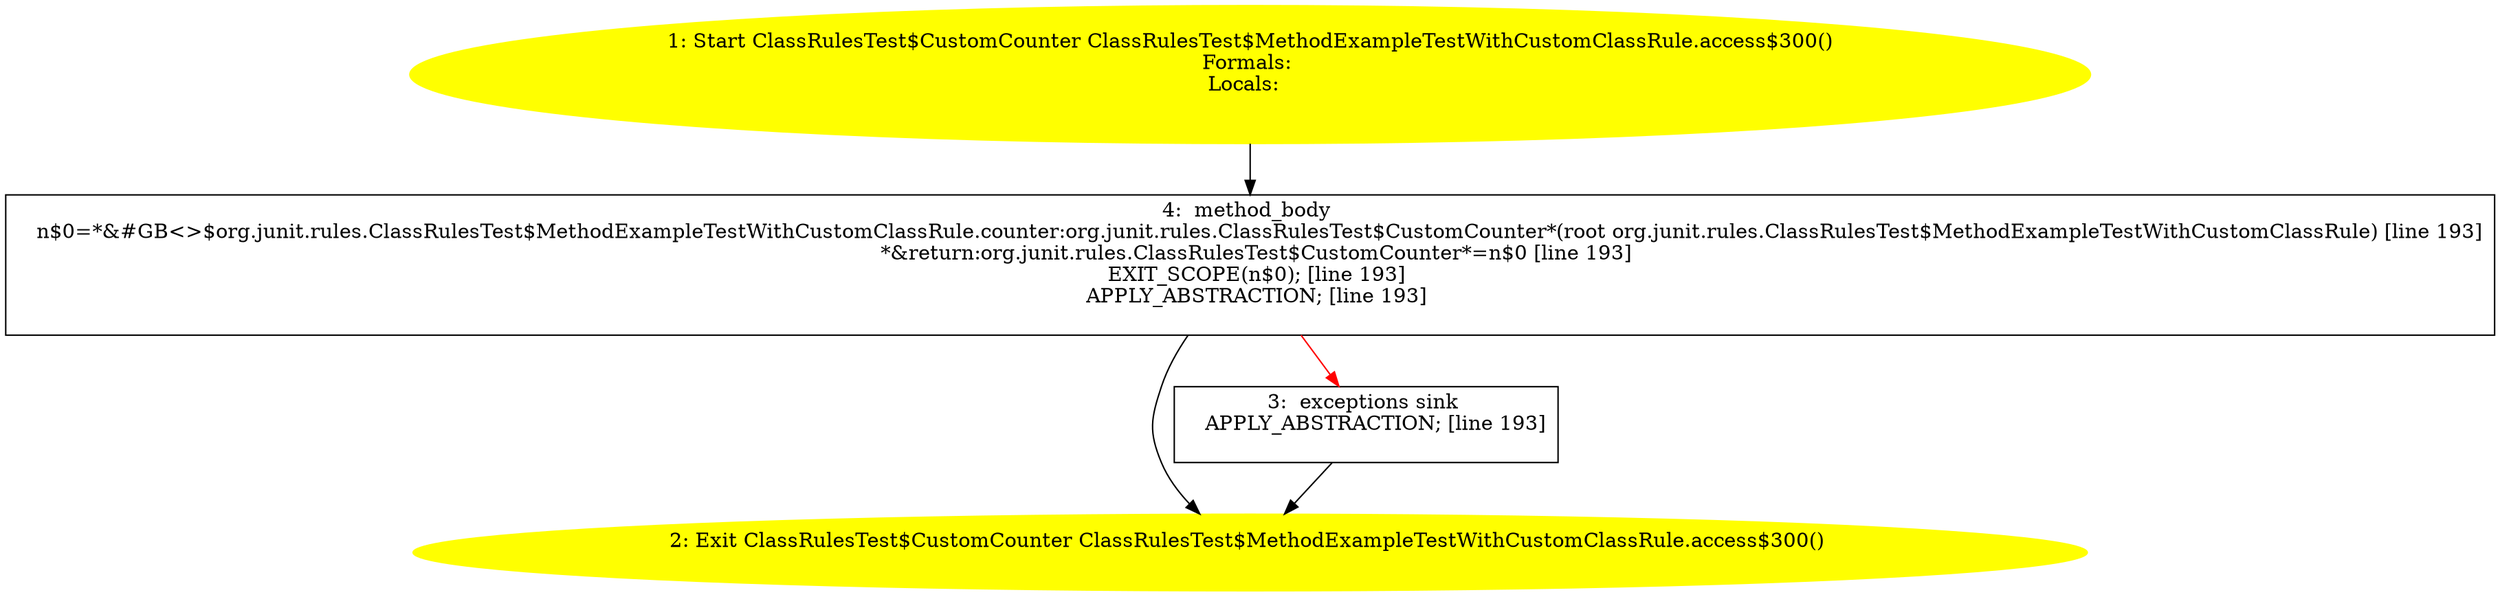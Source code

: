 /* @generated */
digraph cfg {
"org.junit.rules.ClassRulesTest$MethodExampleTestWithCustomClassRule.access$300():org.junit.rules.Cla.007f72b8b2dc3fcd15a30df10423d175_1" [label="1: Start ClassRulesTest$CustomCounter ClassRulesTest$MethodExampleTestWithCustomClassRule.access$300()\nFormals: \nLocals:  \n  " color=yellow style=filled]
	

	 "org.junit.rules.ClassRulesTest$MethodExampleTestWithCustomClassRule.access$300():org.junit.rules.Cla.007f72b8b2dc3fcd15a30df10423d175_1" -> "org.junit.rules.ClassRulesTest$MethodExampleTestWithCustomClassRule.access$300():org.junit.rules.Cla.007f72b8b2dc3fcd15a30df10423d175_4" ;
"org.junit.rules.ClassRulesTest$MethodExampleTestWithCustomClassRule.access$300():org.junit.rules.Cla.007f72b8b2dc3fcd15a30df10423d175_2" [label="2: Exit ClassRulesTest$CustomCounter ClassRulesTest$MethodExampleTestWithCustomClassRule.access$300() \n  " color=yellow style=filled]
	

"org.junit.rules.ClassRulesTest$MethodExampleTestWithCustomClassRule.access$300():org.junit.rules.Cla.007f72b8b2dc3fcd15a30df10423d175_3" [label="3:  exceptions sink \n   APPLY_ABSTRACTION; [line 193]\n " shape="box"]
	

	 "org.junit.rules.ClassRulesTest$MethodExampleTestWithCustomClassRule.access$300():org.junit.rules.Cla.007f72b8b2dc3fcd15a30df10423d175_3" -> "org.junit.rules.ClassRulesTest$MethodExampleTestWithCustomClassRule.access$300():org.junit.rules.Cla.007f72b8b2dc3fcd15a30df10423d175_2" ;
"org.junit.rules.ClassRulesTest$MethodExampleTestWithCustomClassRule.access$300():org.junit.rules.Cla.007f72b8b2dc3fcd15a30df10423d175_4" [label="4:  method_body \n   n$0=*&#GB<>$org.junit.rules.ClassRulesTest$MethodExampleTestWithCustomClassRule.counter:org.junit.rules.ClassRulesTest$CustomCounter*(root org.junit.rules.ClassRulesTest$MethodExampleTestWithCustomClassRule) [line 193]\n  *&return:org.junit.rules.ClassRulesTest$CustomCounter*=n$0 [line 193]\n  EXIT_SCOPE(n$0); [line 193]\n  APPLY_ABSTRACTION; [line 193]\n " shape="box"]
	

	 "org.junit.rules.ClassRulesTest$MethodExampleTestWithCustomClassRule.access$300():org.junit.rules.Cla.007f72b8b2dc3fcd15a30df10423d175_4" -> "org.junit.rules.ClassRulesTest$MethodExampleTestWithCustomClassRule.access$300():org.junit.rules.Cla.007f72b8b2dc3fcd15a30df10423d175_2" ;
	 "org.junit.rules.ClassRulesTest$MethodExampleTestWithCustomClassRule.access$300():org.junit.rules.Cla.007f72b8b2dc3fcd15a30df10423d175_4" -> "org.junit.rules.ClassRulesTest$MethodExampleTestWithCustomClassRule.access$300():org.junit.rules.Cla.007f72b8b2dc3fcd15a30df10423d175_3" [color="red" ];
}

